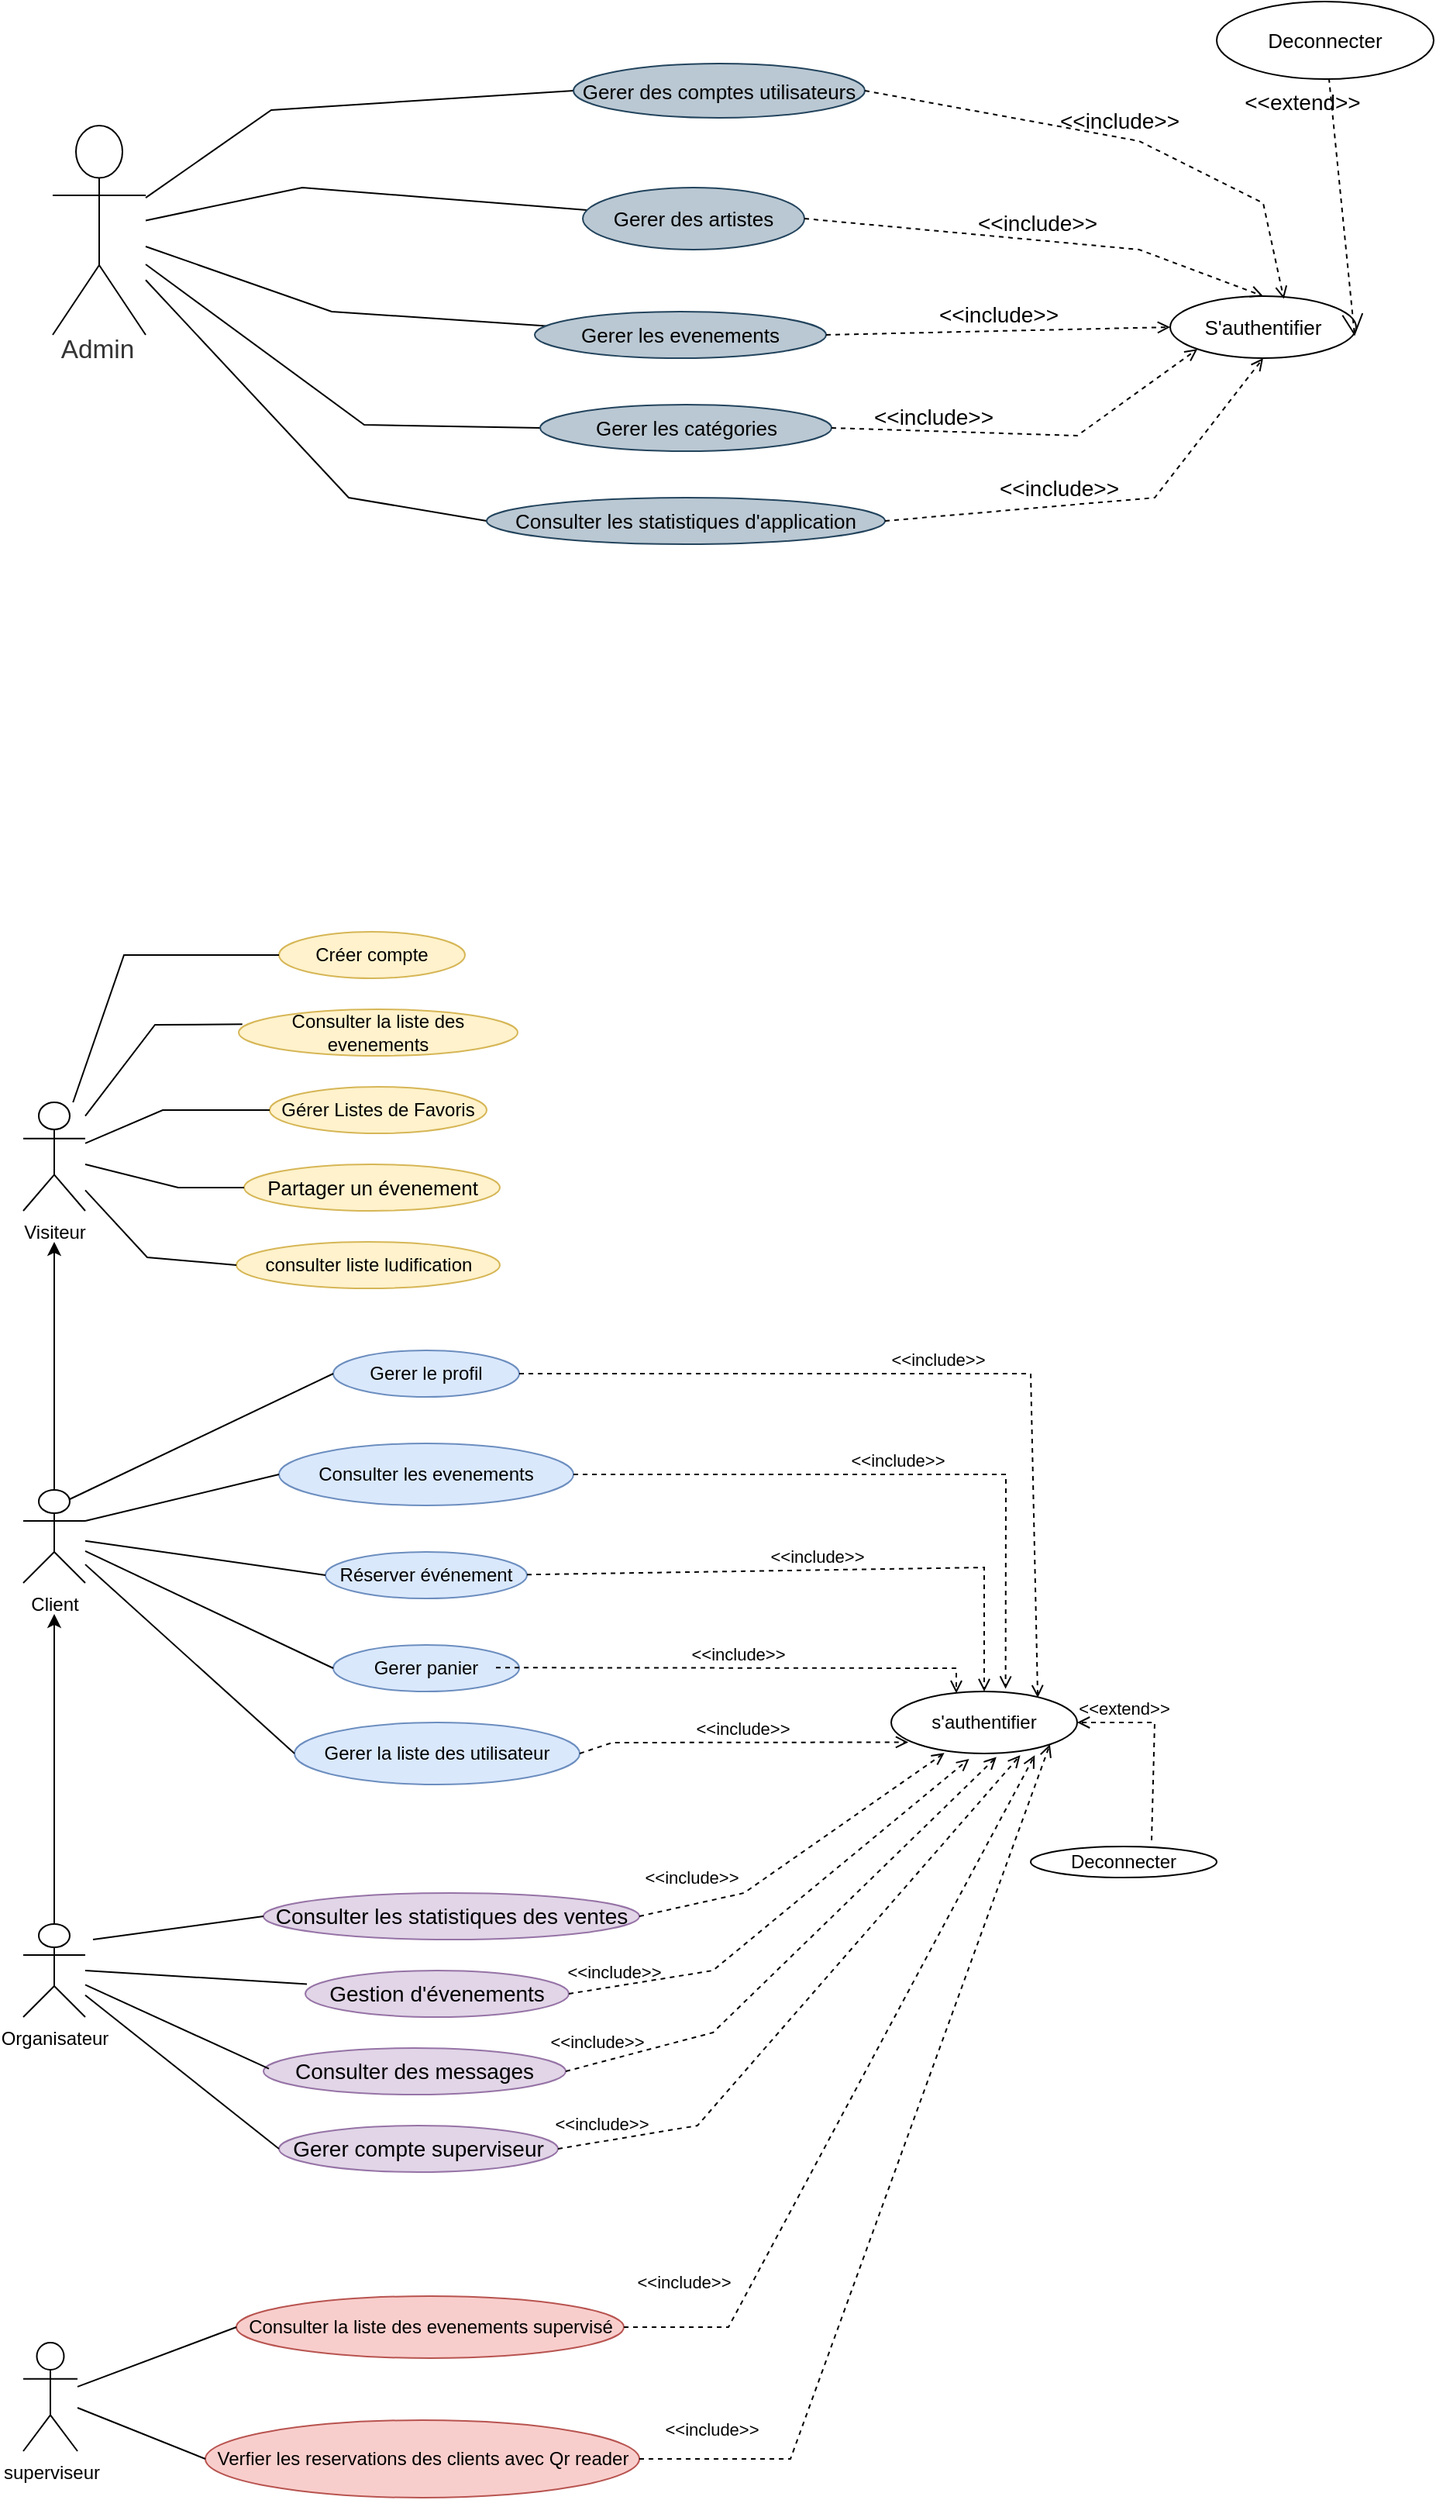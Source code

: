 <mxfile version="21.0.6" type="github">
  <diagram name="Page-1" id="S8-5whWWjBByGaZXZ5yN">
    <mxGraphModel dx="1313" dy="-2844" grid="1" gridSize="10" guides="1" tooltips="1" connect="1" arrows="1" fold="1" page="1" pageScale="1" pageWidth="827" pageHeight="1169" math="0" shadow="0">
      <root>
        <mxCell id="0" />
        <mxCell id="1" parent="0" />
        <mxCell id="oR9qkToTt6fAtuaVTWsN-1" value="Visiteur" style="shape=umlActor;verticalLabelPosition=bottom;verticalAlign=top;html=1;outlineConnect=0;" parent="1" vertex="1">
          <mxGeometry x="20" y="4810" width="40" height="70" as="geometry" />
        </mxCell>
        <mxCell id="oR9qkToTt6fAtuaVTWsN-2" value="Créer compte" style="ellipse;whiteSpace=wrap;html=1;fillColor=#fff2cc;strokeColor=#d6b656;" parent="1" vertex="1">
          <mxGeometry x="185" y="4700" width="120" height="30" as="geometry" />
        </mxCell>
        <mxCell id="oR9qkToTt6fAtuaVTWsN-3" value="Consulter la liste des evenements" style="ellipse;whiteSpace=wrap;html=1;fillColor=#fff2cc;strokeColor=#d6b656;" parent="1" vertex="1">
          <mxGeometry x="159" y="4750" width="180" height="30" as="geometry" />
        </mxCell>
        <mxCell id="oR9qkToTt6fAtuaVTWsN-4" value="" style="endArrow=none;html=1;rounded=0;entryX=0;entryY=0.5;entryDx=0;entryDy=0;" parent="1" source="oR9qkToTt6fAtuaVTWsN-1" target="oR9qkToTt6fAtuaVTWsN-2" edge="1">
          <mxGeometry width="50" height="50" relative="1" as="geometry">
            <mxPoint x="80" y="4870" as="sourcePoint" />
            <mxPoint x="130" y="4820" as="targetPoint" />
            <Array as="points">
              <mxPoint x="85" y="4715" />
            </Array>
          </mxGeometry>
        </mxCell>
        <mxCell id="oR9qkToTt6fAtuaVTWsN-5" value="" style="endArrow=none;html=1;rounded=0;entryX=0.013;entryY=0.322;entryDx=0;entryDy=0;entryPerimeter=0;" parent="1" source="oR9qkToTt6fAtuaVTWsN-1" target="oR9qkToTt6fAtuaVTWsN-3" edge="1">
          <mxGeometry width="50" height="50" relative="1" as="geometry">
            <mxPoint x="100" y="4890" as="sourcePoint" />
            <mxPoint x="150" y="4840" as="targetPoint" />
            <Array as="points">
              <mxPoint x="105" y="4760" />
            </Array>
          </mxGeometry>
        </mxCell>
        <mxCell id="oR9qkToTt6fAtuaVTWsN-6" style="edgeStyle=orthogonalEdgeStyle;rounded=0;orthogonalLoop=1;jettySize=auto;html=1;" parent="1" source="oR9qkToTt6fAtuaVTWsN-7" edge="1">
          <mxGeometry relative="1" as="geometry">
            <mxPoint x="40" y="4900" as="targetPoint" />
          </mxGeometry>
        </mxCell>
        <mxCell id="oR9qkToTt6fAtuaVTWsN-7" value="Client" style="shape=umlActor;verticalLabelPosition=bottom;verticalAlign=top;html=1;outlineConnect=0;" parent="1" vertex="1">
          <mxGeometry x="20" y="5060" width="40" height="60" as="geometry" />
        </mxCell>
        <mxCell id="oR9qkToTt6fAtuaVTWsN-8" value="Gerer le profil" style="ellipse;whiteSpace=wrap;html=1;fillColor=#dae8fc;strokeColor=#6c8ebf;" parent="1" vertex="1">
          <mxGeometry x="220" y="4970" width="120" height="30" as="geometry" />
        </mxCell>
        <mxCell id="oR9qkToTt6fAtuaVTWsN-9" value="Gerer panier" style="ellipse;whiteSpace=wrap;html=1;fillColor=#dae8fc;strokeColor=#6c8ebf;" parent="1" vertex="1">
          <mxGeometry x="220" y="5160" width="120" height="30" as="geometry" />
        </mxCell>
        <mxCell id="oR9qkToTt6fAtuaVTWsN-10" value="Réserver événement" style="ellipse;whiteSpace=wrap;html=1;fillColor=#dae8fc;strokeColor=#6c8ebf;" parent="1" vertex="1">
          <mxGeometry x="215" y="5100" width="130" height="30" as="geometry" />
        </mxCell>
        <mxCell id="oR9qkToTt6fAtuaVTWsN-12" value="Consulter les evenements" style="ellipse;whiteSpace=wrap;html=1;fillColor=#dae8fc;strokeColor=#6c8ebf;" parent="1" vertex="1">
          <mxGeometry x="185" y="5030" width="190" height="40" as="geometry" />
        </mxCell>
        <mxCell id="oR9qkToTt6fAtuaVTWsN-13" value="Gerer la liste des utilisateur" style="ellipse;whiteSpace=wrap;html=1;fillColor=#dae8fc;strokeColor=#6c8ebf;" parent="1" vertex="1">
          <mxGeometry x="195" y="5210" width="184" height="40" as="geometry" />
        </mxCell>
        <mxCell id="oR9qkToTt6fAtuaVTWsN-14" style="edgeStyle=orthogonalEdgeStyle;rounded=0;orthogonalLoop=1;jettySize=auto;html=1;exitX=0.5;exitY=1;exitDx=0;exitDy=0;" parent="1" source="oR9qkToTt6fAtuaVTWsN-9" target="oR9qkToTt6fAtuaVTWsN-9" edge="1">
          <mxGeometry relative="1" as="geometry" />
        </mxCell>
        <mxCell id="oR9qkToTt6fAtuaVTWsN-15" value="" style="endArrow=none;html=1;rounded=0;entryX=0;entryY=0.5;entryDx=0;entryDy=0;exitX=0.75;exitY=0.1;exitDx=0;exitDy=0;exitPerimeter=0;" parent="1" source="oR9qkToTt6fAtuaVTWsN-7" target="oR9qkToTt6fAtuaVTWsN-8" edge="1">
          <mxGeometry width="50" height="50" relative="1" as="geometry">
            <mxPoint x="60" y="5060" as="sourcePoint" />
            <mxPoint x="110" y="5010" as="targetPoint" />
          </mxGeometry>
        </mxCell>
        <mxCell id="oR9qkToTt6fAtuaVTWsN-16" value="" style="endArrow=none;html=1;rounded=0;entryX=0;entryY=0.5;entryDx=0;entryDy=0;" parent="1" source="oR9qkToTt6fAtuaVTWsN-7" target="oR9qkToTt6fAtuaVTWsN-10" edge="1">
          <mxGeometry width="50" height="50" relative="1" as="geometry">
            <mxPoint x="110" y="5130" as="sourcePoint" />
            <mxPoint x="160" y="5080" as="targetPoint" />
          </mxGeometry>
        </mxCell>
        <mxCell id="oR9qkToTt6fAtuaVTWsN-17" value="" style="endArrow=none;html=1;rounded=0;entryX=0;entryY=0.5;entryDx=0;entryDy=0;exitX=1;exitY=0.333;exitDx=0;exitDy=0;exitPerimeter=0;" parent="1" source="oR9qkToTt6fAtuaVTWsN-7" target="oR9qkToTt6fAtuaVTWsN-12" edge="1">
          <mxGeometry width="50" height="50" relative="1" as="geometry">
            <mxPoint x="100" y="5115" as="sourcePoint" />
            <mxPoint x="150" y="5065" as="targetPoint" />
          </mxGeometry>
        </mxCell>
        <mxCell id="oR9qkToTt6fAtuaVTWsN-18" value="" style="endArrow=none;html=1;rounded=0;entryX=0;entryY=0.5;entryDx=0;entryDy=0;" parent="1" source="oR9qkToTt6fAtuaVTWsN-7" target="oR9qkToTt6fAtuaVTWsN-9" edge="1">
          <mxGeometry width="50" height="50" relative="1" as="geometry">
            <mxPoint x="110" y="5130" as="sourcePoint" />
            <mxPoint x="160" y="5080" as="targetPoint" />
          </mxGeometry>
        </mxCell>
        <mxCell id="oR9qkToTt6fAtuaVTWsN-20" value="" style="endArrow=none;html=1;rounded=0;entryX=0;entryY=0.5;entryDx=0;entryDy=0;" parent="1" source="oR9qkToTt6fAtuaVTWsN-7" target="oR9qkToTt6fAtuaVTWsN-13" edge="1">
          <mxGeometry width="50" height="50" relative="1" as="geometry">
            <mxPoint x="110" y="5130" as="sourcePoint" />
            <mxPoint x="160" y="5080" as="targetPoint" />
          </mxGeometry>
        </mxCell>
        <mxCell id="oR9qkToTt6fAtuaVTWsN-21" style="edgeStyle=orthogonalEdgeStyle;rounded=0;orthogonalLoop=1;jettySize=auto;html=1;exitX=0.5;exitY=0;exitDx=0;exitDy=0;exitPerimeter=0;" parent="1" source="oR9qkToTt6fAtuaVTWsN-22" edge="1">
          <mxGeometry relative="1" as="geometry">
            <mxPoint x="40" y="5140" as="targetPoint" />
          </mxGeometry>
        </mxCell>
        <mxCell id="oR9qkToTt6fAtuaVTWsN-22" value="&lt;div&gt;Organisateur&lt;/div&gt;&lt;div&gt;&lt;br&gt;&lt;/div&gt;" style="shape=umlActor;verticalLabelPosition=bottom;verticalAlign=top;html=1;outlineConnect=0;" parent="1" vertex="1">
          <mxGeometry x="20" y="5340" width="40" height="60" as="geometry" />
        </mxCell>
        <mxCell id="oR9qkToTt6fAtuaVTWsN-24" value="&lt;font style=&quot;font-size: 14px;&quot;&gt;Consulter les statistiques des ventes &lt;/font&gt;" style="ellipse;whiteSpace=wrap;html=1;fillColor=#e1d5e7;strokeColor=#9673a6;" parent="1" vertex="1">
          <mxGeometry x="175" y="5320" width="242.5" height="30" as="geometry" />
        </mxCell>
        <mxCell id="oR9qkToTt6fAtuaVTWsN-25" value="&lt;font style=&quot;font-size: 14px;&quot;&gt;Gestion d&#39;évenements&lt;/font&gt;" style="ellipse;whiteSpace=wrap;html=1;fillColor=#e1d5e7;strokeColor=#9673a6;" parent="1" vertex="1">
          <mxGeometry x="202" y="5370" width="170" height="30" as="geometry" />
        </mxCell>
        <mxCell id="oR9qkToTt6fAtuaVTWsN-26" value="&lt;font style=&quot;font-size: 14px;&quot;&gt;Consulter des messages  &lt;/font&gt;" style="ellipse;whiteSpace=wrap;html=1;fillColor=#e1d5e7;strokeColor=#9673a6;" parent="1" vertex="1">
          <mxGeometry x="175" y="5420" width="195" height="30" as="geometry" />
        </mxCell>
        <mxCell id="oR9qkToTt6fAtuaVTWsN-27" value="&lt;font style=&quot;font-size: 14px;&quot;&gt;Gerer compte superviseur&lt;/font&gt;" style="ellipse;whiteSpace=wrap;html=1;fillColor=#e1d5e7;strokeColor=#9673a6;" parent="1" vertex="1">
          <mxGeometry x="185" y="5470" width="180" height="30" as="geometry" />
        </mxCell>
        <mxCell id="oR9qkToTt6fAtuaVTWsN-28" value="" style="endArrow=none;html=1;rounded=0;entryX=0.006;entryY=0.291;entryDx=0;entryDy=0;entryPerimeter=0;" parent="1" target="oR9qkToTt6fAtuaVTWsN-25" edge="1">
          <mxGeometry width="50" height="50" relative="1" as="geometry">
            <mxPoint x="60" y="5370" as="sourcePoint" />
            <mxPoint x="202.5" y="5490" as="targetPoint" />
          </mxGeometry>
        </mxCell>
        <mxCell id="oR9qkToTt6fAtuaVTWsN-29" value="" style="endArrow=none;html=1;rounded=0;entryX=0;entryY=0.5;entryDx=0;entryDy=0;" parent="1" target="oR9qkToTt6fAtuaVTWsN-24" edge="1">
          <mxGeometry width="50" height="50" relative="1" as="geometry">
            <mxPoint x="65" y="5350" as="sourcePoint" />
            <mxPoint x="188" y="5450" as="targetPoint" />
          </mxGeometry>
        </mxCell>
        <mxCell id="oR9qkToTt6fAtuaVTWsN-31" value="" style="endArrow=none;html=1;rounded=0;entryX=0.018;entryY=0.445;entryDx=0;entryDy=0;entryPerimeter=0;" parent="1" source="oR9qkToTt6fAtuaVTWsN-22" target="oR9qkToTt6fAtuaVTWsN-26" edge="1">
          <mxGeometry width="50" height="50" relative="1" as="geometry">
            <mxPoint x="65" y="5490" as="sourcePoint" />
            <mxPoint x="260" y="5440" as="targetPoint" />
          </mxGeometry>
        </mxCell>
        <mxCell id="oR9qkToTt6fAtuaVTWsN-32" value="" style="endArrow=none;html=1;rounded=0;entryX=0;entryY=0.5;entryDx=0;entryDy=0;" parent="1" source="oR9qkToTt6fAtuaVTWsN-22" target="oR9qkToTt6fAtuaVTWsN-27" edge="1">
          <mxGeometry width="50" height="50" relative="1" as="geometry">
            <mxPoint x="65" y="5500" as="sourcePoint" />
            <mxPoint x="310" y="5560" as="targetPoint" />
          </mxGeometry>
        </mxCell>
        <mxCell id="oR9qkToTt6fAtuaVTWsN-33" value="superviseur" style="shape=umlActor;verticalLabelPosition=bottom;verticalAlign=top;html=1;outlineConnect=0;" parent="1" vertex="1">
          <mxGeometry x="20" y="5610" width="35" height="70" as="geometry" />
        </mxCell>
        <mxCell id="oR9qkToTt6fAtuaVTWsN-34" value="Consulter la liste des evenements supervisé" style="ellipse;whiteSpace=wrap;html=1;fillColor=#f8cecc;strokeColor=#b85450;" parent="1" vertex="1">
          <mxGeometry x="157.5" y="5580" width="250" height="40" as="geometry" />
        </mxCell>
        <mxCell id="oR9qkToTt6fAtuaVTWsN-35" value="Verfier les reservations des clients avec Qr reader" style="ellipse;whiteSpace=wrap;html=1;fillColor=#f8cecc;strokeColor=#b85450;" parent="1" vertex="1">
          <mxGeometry x="137.5" y="5660" width="280" height="50" as="geometry" />
        </mxCell>
        <mxCell id="oR9qkToTt6fAtuaVTWsN-36" value="" style="endArrow=none;html=1;rounded=0;entryX=0;entryY=0.5;entryDx=0;entryDy=0;" parent="1" source="oR9qkToTt6fAtuaVTWsN-33" target="oR9qkToTt6fAtuaVTWsN-35" edge="1">
          <mxGeometry width="50" height="50" relative="1" as="geometry">
            <mxPoint x="220" y="5810" as="sourcePoint" />
            <mxPoint x="270" y="5760" as="targetPoint" />
          </mxGeometry>
        </mxCell>
        <mxCell id="oR9qkToTt6fAtuaVTWsN-37" value="" style="endArrow=none;html=1;rounded=0;entryX=0;entryY=0.5;entryDx=0;entryDy=0;" parent="1" source="oR9qkToTt6fAtuaVTWsN-33" target="oR9qkToTt6fAtuaVTWsN-34" edge="1">
          <mxGeometry width="50" height="50" relative="1" as="geometry">
            <mxPoint x="100" y="5740" as="sourcePoint" />
            <mxPoint x="150" y="5690" as="targetPoint" />
          </mxGeometry>
        </mxCell>
        <mxCell id="oR9qkToTt6fAtuaVTWsN-38" value="s&#39;authentifier" style="ellipse;whiteSpace=wrap;html=1;" parent="1" vertex="1">
          <mxGeometry x="580" y="5190" width="120" height="40" as="geometry" />
        </mxCell>
        <mxCell id="oR9qkToTt6fAtuaVTWsN-39" value="&amp;lt;&amp;lt;include&amp;gt;&amp;gt;" style="html=1;verticalAlign=bottom;labelBackgroundColor=none;endArrow=open;endFill=0;dashed=1;rounded=0;exitX=1;exitY=0.5;exitDx=0;exitDy=0;entryX=0.788;entryY=0.1;entryDx=0;entryDy=0;entryPerimeter=0;" parent="1" source="oR9qkToTt6fAtuaVTWsN-8" target="oR9qkToTt6fAtuaVTWsN-38" edge="1">
          <mxGeometry width="160" relative="1" as="geometry">
            <mxPoint x="390" y="5030" as="sourcePoint" />
            <mxPoint x="550" y="5030" as="targetPoint" />
            <Array as="points">
              <mxPoint x="670" y="4985" />
            </Array>
          </mxGeometry>
        </mxCell>
        <mxCell id="oR9qkToTt6fAtuaVTWsN-40" value="&amp;lt;&amp;lt;include&amp;gt;&amp;gt;" style="html=1;verticalAlign=bottom;labelBackgroundColor=none;endArrow=open;endFill=0;dashed=1;rounded=0;entryX=0.5;entryY=0;entryDx=0;entryDy=0;" parent="1" target="oR9qkToTt6fAtuaVTWsN-38" edge="1">
          <mxGeometry width="160" relative="1" as="geometry">
            <mxPoint x="345" y="5114.64" as="sourcePoint" />
            <mxPoint x="505" y="5114.64" as="targetPoint" />
            <Array as="points">
              <mxPoint x="640" y="5110" />
            </Array>
          </mxGeometry>
        </mxCell>
        <mxCell id="oR9qkToTt6fAtuaVTWsN-41" value="&amp;lt;&amp;lt;include&amp;gt;&amp;gt;" style="html=1;verticalAlign=bottom;labelBackgroundColor=none;endArrow=open;endFill=0;dashed=1;rounded=0;exitX=1;exitY=0.5;exitDx=0;exitDy=0;entryX=0.615;entryY=-0.043;entryDx=0;entryDy=0;entryPerimeter=0;" parent="1" source="oR9qkToTt6fAtuaVTWsN-12" target="oR9qkToTt6fAtuaVTWsN-38" edge="1">
          <mxGeometry width="160" relative="1" as="geometry">
            <mxPoint x="384" y="5070" as="sourcePoint" />
            <mxPoint x="544" y="5070" as="targetPoint" />
            <Array as="points">
              <mxPoint x="654" y="5050" />
            </Array>
          </mxGeometry>
        </mxCell>
        <mxCell id="oR9qkToTt6fAtuaVTWsN-42" value="&amp;lt;&amp;lt;include&amp;gt;&amp;gt;" style="html=1;verticalAlign=bottom;labelBackgroundColor=none;endArrow=open;endFill=0;dashed=1;rounded=0;entryX=0.35;entryY=0.028;entryDx=0;entryDy=0;entryPerimeter=0;" parent="1" target="oR9qkToTt6fAtuaVTWsN-38" edge="1">
          <mxGeometry width="160" relative="1" as="geometry">
            <mxPoint x="325" y="5174.64" as="sourcePoint" />
            <mxPoint x="610" y="5170" as="targetPoint" />
            <Array as="points">
              <mxPoint x="622" y="5175" />
            </Array>
          </mxGeometry>
        </mxCell>
        <mxCell id="oR9qkToTt6fAtuaVTWsN-44" value="&amp;lt;&amp;lt;include&amp;gt;&amp;gt;" style="html=1;verticalAlign=bottom;labelBackgroundColor=none;endArrow=open;endFill=0;dashed=1;rounded=0;exitX=1;exitY=0.5;exitDx=0;exitDy=0;entryX=0.092;entryY=0.818;entryDx=0;entryDy=0;entryPerimeter=0;" parent="1" source="oR9qkToTt6fAtuaVTWsN-13" target="oR9qkToTt6fAtuaVTWsN-38" edge="1">
          <mxGeometry width="160" relative="1" as="geometry">
            <mxPoint x="330" y="5260" as="sourcePoint" />
            <mxPoint x="490" y="5260" as="targetPoint" />
            <Array as="points">
              <mxPoint x="400" y="5223" />
            </Array>
          </mxGeometry>
        </mxCell>
        <mxCell id="oR9qkToTt6fAtuaVTWsN-46" value="&amp;lt;&amp;lt;include&amp;gt;&amp;gt;" style="html=1;verticalAlign=bottom;labelBackgroundColor=none;endArrow=open;endFill=0;dashed=1;rounded=0;exitX=1;exitY=0.5;exitDx=0;exitDy=0;entryX=0.286;entryY=0.992;entryDx=0;entryDy=0;entryPerimeter=0;" parent="1" source="oR9qkToTt6fAtuaVTWsN-24" target="oR9qkToTt6fAtuaVTWsN-38" edge="1">
          <mxGeometry x="-0.684" y="8" width="160" relative="1" as="geometry">
            <mxPoint x="490" y="5400" as="sourcePoint" />
            <mxPoint x="650" y="5400" as="targetPoint" />
            <Array as="points">
              <mxPoint x="485" y="5320" />
            </Array>
            <mxPoint as="offset" />
          </mxGeometry>
        </mxCell>
        <mxCell id="oR9qkToTt6fAtuaVTWsN-47" value="&amp;lt;&amp;lt;include&amp;gt;&amp;gt;" style="html=1;verticalAlign=bottom;labelBackgroundColor=none;endArrow=open;endFill=0;dashed=1;rounded=0;exitX=1;exitY=0.5;exitDx=0;exitDy=0;entryX=0.419;entryY=1.087;entryDx=0;entryDy=0;entryPerimeter=0;" parent="1" source="oR9qkToTt6fAtuaVTWsN-25" target="oR9qkToTt6fAtuaVTWsN-38" edge="1">
          <mxGeometry x="-0.811" width="160" relative="1" as="geometry">
            <mxPoint x="490" y="5479.41" as="sourcePoint" />
            <mxPoint x="660" y="5240" as="targetPoint" />
            <Array as="points">
              <mxPoint x="465" y="5370" />
            </Array>
            <mxPoint as="offset" />
          </mxGeometry>
        </mxCell>
        <mxCell id="oR9qkToTt6fAtuaVTWsN-48" value="&amp;lt;&amp;lt;include&amp;gt;&amp;gt;" style="html=1;verticalAlign=bottom;labelBackgroundColor=none;endArrow=open;endFill=0;dashed=1;rounded=0;exitX=1;exitY=0.5;exitDx=0;exitDy=0;entryX=0.566;entryY=1.057;entryDx=0;entryDy=0;entryPerimeter=0;" parent="1" source="oR9qkToTt6fAtuaVTWsN-26" target="oR9qkToTt6fAtuaVTWsN-38" edge="1">
          <mxGeometry x="-0.876" y="5" width="160" relative="1" as="geometry">
            <mxPoint x="410" y="5564.41" as="sourcePoint" />
            <mxPoint x="650" y="5240" as="targetPoint" />
            <Array as="points">
              <mxPoint x="465" y="5410" />
            </Array>
            <mxPoint as="offset" />
          </mxGeometry>
        </mxCell>
        <mxCell id="oR9qkToTt6fAtuaVTWsN-49" value="&amp;lt;&amp;lt;include&amp;gt;&amp;gt;" style="html=1;verticalAlign=bottom;labelBackgroundColor=none;endArrow=open;endFill=0;dashed=1;rounded=0;exitX=1;exitY=0.5;exitDx=0;exitDy=0;entryX=1;entryY=1;entryDx=0;entryDy=0;" parent="1" source="oR9qkToTt6fAtuaVTWsN-35" target="oR9qkToTt6fAtuaVTWsN-38" edge="1">
          <mxGeometry x="-0.844" y="10" width="160" relative="1" as="geometry">
            <mxPoint x="430" y="5800" as="sourcePoint" />
            <mxPoint x="590" y="5800" as="targetPoint" />
            <Array as="points">
              <mxPoint x="515" y="5685" />
            </Array>
            <mxPoint as="offset" />
          </mxGeometry>
        </mxCell>
        <mxCell id="oR9qkToTt6fAtuaVTWsN-50" value="&amp;lt;&amp;lt;include&amp;gt;&amp;gt;" style="html=1;verticalAlign=bottom;labelBackgroundColor=none;endArrow=open;endFill=0;dashed=1;rounded=0;entryX=0.772;entryY=1.028;entryDx=0;entryDy=0;entryPerimeter=0;exitX=1;exitY=0.5;exitDx=0;exitDy=0;" parent="1" source="oR9qkToTt6fAtuaVTWsN-34" target="oR9qkToTt6fAtuaVTWsN-38" edge="1">
          <mxGeometry x="-0.846" y="20" width="160" relative="1" as="geometry">
            <mxPoint x="295" y="5700" as="sourcePoint" />
            <mxPoint x="455" y="5700" as="targetPoint" />
            <Array as="points">
              <mxPoint x="475" y="5600" />
            </Array>
            <mxPoint x="1" as="offset" />
          </mxGeometry>
        </mxCell>
        <mxCell id="oR9qkToTt6fAtuaVTWsN-51" value="&amp;lt;&amp;lt;include&amp;gt;&amp;gt;" style="html=1;verticalAlign=bottom;labelBackgroundColor=none;endArrow=open;endFill=0;dashed=1;rounded=0;exitX=1;exitY=0.5;exitDx=0;exitDy=0;entryX=0.694;entryY=1.028;entryDx=0;entryDy=0;entryPerimeter=0;" parent="1" source="oR9qkToTt6fAtuaVTWsN-27" target="oR9qkToTt6fAtuaVTWsN-38" edge="1">
          <mxGeometry x="-0.855" y="2" width="160" relative="1" as="geometry">
            <mxPoint x="375" y="5624.41" as="sourcePoint" />
            <mxPoint x="535" y="5624.41" as="targetPoint" />
            <Array as="points">
              <mxPoint x="455" y="5470" />
            </Array>
            <mxPoint x="-1" as="offset" />
          </mxGeometry>
        </mxCell>
        <mxCell id="oR9qkToTt6fAtuaVTWsN-52" value="Deconnecter" style="ellipse;whiteSpace=wrap;html=1;" parent="1" vertex="1">
          <mxGeometry x="670" y="5290" width="120" height="20" as="geometry" />
        </mxCell>
        <mxCell id="oR9qkToTt6fAtuaVTWsN-53" value="&amp;lt;&amp;lt;extend&amp;gt;&amp;gt;" style="html=1;verticalAlign=bottom;labelBackgroundColor=none;endArrow=open;endFill=0;dashed=1;rounded=0;entryX=1;entryY=0.5;entryDx=0;entryDy=0;exitX=0.65;exitY=-0.2;exitDx=0;exitDy=0;exitPerimeter=0;" parent="1" source="oR9qkToTt6fAtuaVTWsN-52" target="oR9qkToTt6fAtuaVTWsN-38" edge="1">
          <mxGeometry x="0.524" width="160" relative="1" as="geometry">
            <mxPoint x="680" y="5280" as="sourcePoint" />
            <mxPoint x="840" y="5280" as="targetPoint" />
            <Array as="points">
              <mxPoint x="750" y="5210" />
            </Array>
            <mxPoint as="offset" />
          </mxGeometry>
        </mxCell>
        <mxCell id="c4U2veaWLUC5YjbxtlW5-1" value="consulter liste ludification" style="ellipse;whiteSpace=wrap;html=1;fillColor=#fff2cc;strokeColor=#d6b656;" parent="1" vertex="1">
          <mxGeometry x="157.5" y="4900" width="170" height="30" as="geometry" />
        </mxCell>
        <mxCell id="c4U2veaWLUC5YjbxtlW5-3" value="Partager un évenement" style="html=1;overflow=block;blockSpacing=1;whiteSpace=wrap;ellipse;fontSize=13;spacing=3.8;strokeColor=#d6b656;strokeOpacity=100;rounded=1;absoluteArcSize=1;arcSize=9;strokeWidth=1;lucidId=KpitLF8Kvkj4;fillColor=#fff2cc;" parent="1" vertex="1">
          <mxGeometry x="162.5" y="4850" width="165" height="30" as="geometry" />
        </mxCell>
        <mxCell id="c4U2veaWLUC5YjbxtlW5-5" value="" style="endArrow=none;html=1;rounded=0;entryX=0;entryY=0.5;entryDx=0;entryDy=0;" parent="1" source="oR9qkToTt6fAtuaVTWsN-1" target="c4U2veaWLUC5YjbxtlW5-1" edge="1">
          <mxGeometry width="50" height="50" relative="1" as="geometry">
            <mxPoint x="95" y="4890" as="sourcePoint" />
            <mxPoint x="145" y="4840" as="targetPoint" />
            <Array as="points">
              <mxPoint x="100" y="4910" />
            </Array>
          </mxGeometry>
        </mxCell>
        <mxCell id="c4U2veaWLUC5YjbxtlW5-6" value="" style="endArrow=none;html=1;rounded=0;entryX=0;entryY=0.5;entryDx=0;entryDy=0;" parent="1" source="oR9qkToTt6fAtuaVTWsN-1" target="c4U2veaWLUC5YjbxtlW5-3" edge="1">
          <mxGeometry width="50" height="50" relative="1" as="geometry">
            <mxPoint x="125" y="4970" as="sourcePoint" />
            <mxPoint x="175" y="4920" as="targetPoint" />
            <Array as="points">
              <mxPoint x="120" y="4865" />
            </Array>
          </mxGeometry>
        </mxCell>
        <mxCell id="c4U2veaWLUC5YjbxtlW5-7" value="Gérer Listes de Favoris " style="ellipse;whiteSpace=wrap;html=1;fillColor=#fff2cc;strokeColor=#d6b656;" parent="1" vertex="1">
          <mxGeometry x="179" y="4800" width="140" height="30" as="geometry" />
        </mxCell>
        <mxCell id="c4U2veaWLUC5YjbxtlW5-8" value="" style="endArrow=none;html=1;rounded=0;entryX=0;entryY=0.5;entryDx=0;entryDy=0;" parent="1" source="oR9qkToTt6fAtuaVTWsN-1" target="c4U2veaWLUC5YjbxtlW5-7" edge="1">
          <mxGeometry width="50" height="50" relative="1" as="geometry">
            <mxPoint x="135" y="5000" as="sourcePoint" />
            <mxPoint x="185" y="4950" as="targetPoint" />
            <Array as="points">
              <mxPoint x="110" y="4815" />
            </Array>
          </mxGeometry>
        </mxCell>
        <mxCell id="WD4yzknmoRisAbAJIvQA-1" style="edgeStyle=none;rounded=0;orthogonalLoop=1;jettySize=auto;html=1;fontSize=14;endArrow=none;endFill=0;entryX=0;entryY=0.5;entryDx=0;entryDy=0;" edge="1" parent="1" source="WD4yzknmoRisAbAJIvQA-2" target="WD4yzknmoRisAbAJIvQA-3">
          <mxGeometry relative="1" as="geometry">
            <mxPoint x="359" y="3993" as="targetPoint" />
            <Array as="points">
              <mxPoint x="180" y="4170" />
            </Array>
          </mxGeometry>
        </mxCell>
        <mxCell id="WD4yzknmoRisAbAJIvQA-2" value="Admin" style="html=1;overflow=block;blockSpacing=1;shape=umlActor;labelPosition=center;verticalLabelPosition=bottom;verticalAlign=top;whiteSpace=nowrap;fontSize=16.7;fontColor=#333333;align=center;spacing=0;strokeColor=#000000;strokeOpacity=100;rounded=1;absoluteArcSize=1;arcSize=9;strokeWidth=1;lucidId=TCmtfz8hAuSR;" vertex="1" parent="1">
          <mxGeometry x="39" y="4180" width="60" height="135" as="geometry" />
        </mxCell>
        <mxCell id="WD4yzknmoRisAbAJIvQA-3" value="Gerer des comptes utilisateurs" style="html=1;overflow=block;blockSpacing=1;whiteSpace=wrap;ellipse;fontSize=13;spacing=3.8;strokeColor=#23445d;strokeOpacity=100;rounded=1;absoluteArcSize=1;arcSize=9;strokeWidth=1;lucidId=2CmtHglSXUaJ;fillColor=#bac8d3;" vertex="1" parent="1">
          <mxGeometry x="375" y="4140" width="188" height="35" as="geometry" />
        </mxCell>
        <mxCell id="WD4yzknmoRisAbAJIvQA-4" style="edgeStyle=none;rounded=0;orthogonalLoop=1;jettySize=auto;html=1;fontSize=14;endArrow=none;endFill=0;exitX=0;exitY=0.5;exitDx=0;exitDy=0;" edge="1" parent="1" source="WD4yzknmoRisAbAJIvQA-5" target="WD4yzknmoRisAbAJIvQA-2">
          <mxGeometry relative="1" as="geometry">
            <Array as="points">
              <mxPoint x="230" y="4420" />
            </Array>
          </mxGeometry>
        </mxCell>
        <mxCell id="WD4yzknmoRisAbAJIvQA-5" value="Consulter les  statistiques d&#39;application" style="html=1;overflow=block;blockSpacing=1;whiteSpace=wrap;ellipse;fontSize=13;spacing=3.8;strokeColor=#23445d;strokeOpacity=100;rounded=1;absoluteArcSize=1;arcSize=9;strokeWidth=1;lucidId=4Cmtud14x5Y7;fillColor=#bac8d3;" vertex="1" parent="1">
          <mxGeometry x="319" y="4420" width="257" height="30" as="geometry" />
        </mxCell>
        <mxCell id="WD4yzknmoRisAbAJIvQA-6" style="edgeStyle=none;rounded=0;orthogonalLoop=1;jettySize=auto;html=1;fontSize=14;endArrow=none;endFill=0;" edge="1" parent="1" source="WD4yzknmoRisAbAJIvQA-7" target="WD4yzknmoRisAbAJIvQA-2">
          <mxGeometry relative="1" as="geometry">
            <Array as="points">
              <mxPoint x="200" y="4220" />
            </Array>
          </mxGeometry>
        </mxCell>
        <mxCell id="WD4yzknmoRisAbAJIvQA-7" value="Gerer des artistes" style="html=1;overflow=block;blockSpacing=1;whiteSpace=wrap;ellipse;fontSize=13;spacing=3.8;strokeColor=#23445d;strokeOpacity=100;rounded=1;absoluteArcSize=1;arcSize=9;strokeWidth=1;lucidId=9Cmt3dIYTxuM;fillColor=#bac8d3;" vertex="1" parent="1">
          <mxGeometry x="381" y="4220" width="143" height="40" as="geometry" />
        </mxCell>
        <mxCell id="WD4yzknmoRisAbAJIvQA-8" value="S&#39;authentifier" style="html=1;overflow=block;blockSpacing=1;whiteSpace=wrap;ellipse;fontSize=13;spacing=3.8;strokeColor=#000000;strokeOpacity=100;rounded=1;absoluteArcSize=1;arcSize=9;strokeWidth=1;lucidId=XvitAHHM73nt;" vertex="1" parent="1">
          <mxGeometry x="760" y="4290" width="120" height="40" as="geometry" />
        </mxCell>
        <mxCell id="WD4yzknmoRisAbAJIvQA-9" value="Deconnecter" style="html=1;overflow=block;blockSpacing=1;whiteSpace=wrap;ellipse;fontSize=13;spacing=3.8;strokeColor=#000000;strokeOpacity=100;rounded=1;absoluteArcSize=1;arcSize=9;strokeWidth=1;lucidId=XvitmW9DInrr;" vertex="1" parent="1">
          <mxGeometry x="790" y="4100" width="140" height="50" as="geometry" />
        </mxCell>
        <mxCell id="WD4yzknmoRisAbAJIvQA-10" style="edgeStyle=none;rounded=0;orthogonalLoop=1;jettySize=auto;html=1;fontSize=14;endArrow=none;endFill=0;" edge="1" parent="1" source="WD4yzknmoRisAbAJIvQA-11" target="WD4yzknmoRisAbAJIvQA-2">
          <mxGeometry relative="1" as="geometry">
            <Array as="points">
              <mxPoint x="219" y="4300" />
            </Array>
          </mxGeometry>
        </mxCell>
        <mxCell id="WD4yzknmoRisAbAJIvQA-11" value="&lt;div&gt;Gerer les evenements&lt;/div&gt;" style="html=1;overflow=block;blockSpacing=1;whiteSpace=wrap;ellipse;fontSize=13;spacing=3.8;strokeColor=#23445d;strokeOpacity=100;rounded=1;absoluteArcSize=1;arcSize=9;strokeWidth=1;lucidId=2CmtHglSXUaJ;fillColor=#bac8d3;" vertex="1" parent="1">
          <mxGeometry x="350" y="4300" width="188" height="30" as="geometry" />
        </mxCell>
        <mxCell id="WD4yzknmoRisAbAJIvQA-12" style="edgeStyle=none;rounded=0;orthogonalLoop=1;jettySize=auto;html=1;exitX=0;exitY=0.5;exitDx=0;exitDy=0;fontSize=14;endArrow=none;endFill=0;" edge="1" parent="1" source="WD4yzknmoRisAbAJIvQA-13" target="WD4yzknmoRisAbAJIvQA-2">
          <mxGeometry relative="1" as="geometry">
            <Array as="points">
              <mxPoint x="240" y="4373" />
            </Array>
          </mxGeometry>
        </mxCell>
        <mxCell id="WD4yzknmoRisAbAJIvQA-13" value="&lt;div&gt;Gerer les catégories&lt;/div&gt;" style="html=1;overflow=block;blockSpacing=1;whiteSpace=wrap;ellipse;fontSize=13;spacing=3.8;strokeColor=#23445d;strokeOpacity=100;rounded=1;absoluteArcSize=1;arcSize=9;strokeWidth=1;lucidId=2CmtHglSXUaJ;fillColor=#bac8d3;" vertex="1" parent="1">
          <mxGeometry x="353.5" y="4360" width="188" height="30" as="geometry" />
        </mxCell>
        <mxCell id="WD4yzknmoRisAbAJIvQA-14" value="&amp;lt;&amp;lt;include&amp;gt;&amp;gt;" style="html=1;verticalAlign=bottom;labelBackgroundColor=none;endArrow=open;endFill=0;dashed=1;rounded=0;fontSize=14;exitX=1;exitY=0.5;exitDx=0;exitDy=0;entryX=0.611;entryY=0.044;entryDx=0;entryDy=0;entryPerimeter=0;" edge="1" parent="1" source="WD4yzknmoRisAbAJIvQA-3" target="WD4yzknmoRisAbAJIvQA-8">
          <mxGeometry width="160" relative="1" as="geometry">
            <mxPoint x="509" y="4240" as="sourcePoint" />
            <mxPoint x="959" y="4290" as="targetPoint" />
            <Array as="points">
              <mxPoint x="740" y="4190" />
              <mxPoint x="820" y="4230" />
            </Array>
          </mxGeometry>
        </mxCell>
        <mxCell id="WD4yzknmoRisAbAJIvQA-15" value="&amp;lt;&amp;lt;include&amp;gt;&amp;gt;" style="html=1;verticalAlign=bottom;labelBackgroundColor=none;endArrow=open;endFill=0;dashed=1;rounded=0;fontSize=14;exitX=1;exitY=0.5;exitDx=0;exitDy=0;entryX=0.5;entryY=0;entryDx=0;entryDy=0;" edge="1" parent="1" source="WD4yzknmoRisAbAJIvQA-7" target="WD4yzknmoRisAbAJIvQA-8">
          <mxGeometry width="160" relative="1" as="geometry">
            <mxPoint x="509" y="4240" as="sourcePoint" />
            <mxPoint x="669" y="4240" as="targetPoint" />
            <Array as="points">
              <mxPoint x="740" y="4260" />
            </Array>
          </mxGeometry>
        </mxCell>
        <mxCell id="WD4yzknmoRisAbAJIvQA-16" value="&amp;lt;&amp;lt;include&amp;gt;&amp;gt;" style="html=1;verticalAlign=bottom;labelBackgroundColor=none;endArrow=open;endFill=0;dashed=1;rounded=0;fontSize=14;exitX=1;exitY=0.5;exitDx=0;exitDy=0;entryX=0;entryY=0.5;entryDx=0;entryDy=0;" edge="1" parent="1" source="WD4yzknmoRisAbAJIvQA-11" target="WD4yzknmoRisAbAJIvQA-8">
          <mxGeometry width="160" relative="1" as="geometry">
            <mxPoint x="509" y="4430" as="sourcePoint" />
            <mxPoint x="669" y="4430" as="targetPoint" />
          </mxGeometry>
        </mxCell>
        <mxCell id="WD4yzknmoRisAbAJIvQA-17" value="&amp;lt;&amp;lt;include&amp;gt;&amp;gt;" style="html=1;verticalAlign=bottom;labelBackgroundColor=none;endArrow=open;endFill=0;dashed=1;rounded=0;fontSize=14;entryX=0;entryY=1;entryDx=0;entryDy=0;exitX=1;exitY=0.5;exitDx=0;exitDy=0;" edge="1" parent="1" source="WD4yzknmoRisAbAJIvQA-13" target="WD4yzknmoRisAbAJIvQA-8">
          <mxGeometry x="-0.483" y="-2" width="160" relative="1" as="geometry">
            <mxPoint x="509" y="4430" as="sourcePoint" />
            <mxPoint x="669" y="4430" as="targetPoint" />
            <Array as="points">
              <mxPoint x="700" y="4380" />
            </Array>
            <mxPoint as="offset" />
          </mxGeometry>
        </mxCell>
        <mxCell id="WD4yzknmoRisAbAJIvQA-18" value="&amp;lt;&amp;lt;include&amp;gt;&amp;gt;" style="html=1;verticalAlign=bottom;labelBackgroundColor=none;endArrow=open;endFill=0;dashed=1;rounded=0;fontSize=14;entryX=0.5;entryY=1;entryDx=0;entryDy=0;exitX=1;exitY=0.5;exitDx=0;exitDy=0;" edge="1" parent="1" source="WD4yzknmoRisAbAJIvQA-5" target="WD4yzknmoRisAbAJIvQA-8">
          <mxGeometry x="-0.225" width="160" relative="1" as="geometry">
            <mxPoint x="509" y="4520" as="sourcePoint" />
            <mxPoint x="669" y="4520" as="targetPoint" />
            <Array as="points">
              <mxPoint x="750" y="4420" />
            </Array>
            <mxPoint as="offset" />
          </mxGeometry>
        </mxCell>
        <mxCell id="WD4yzknmoRisAbAJIvQA-19" value="&amp;lt;&amp;lt;extend&amp;gt;&amp;gt;" style="edgeStyle=none;html=1;startArrow=open;endArrow=none;startSize=12;verticalAlign=bottom;dashed=1;labelBackgroundColor=none;rounded=0;fontSize=14;exitX=0.992;exitY=0.645;exitDx=0;exitDy=0;exitPerimeter=0;" edge="1" parent="1" source="WD4yzknmoRisAbAJIvQA-8" target="WD4yzknmoRisAbAJIvQA-9">
          <mxGeometry x="0.709" y="20" width="160" relative="1" as="geometry">
            <mxPoint x="849" y="4350" as="sourcePoint" />
            <mxPoint x="1009" y="4350" as="targetPoint" />
            <mxPoint as="offset" />
          </mxGeometry>
        </mxCell>
      </root>
    </mxGraphModel>
  </diagram>
</mxfile>
